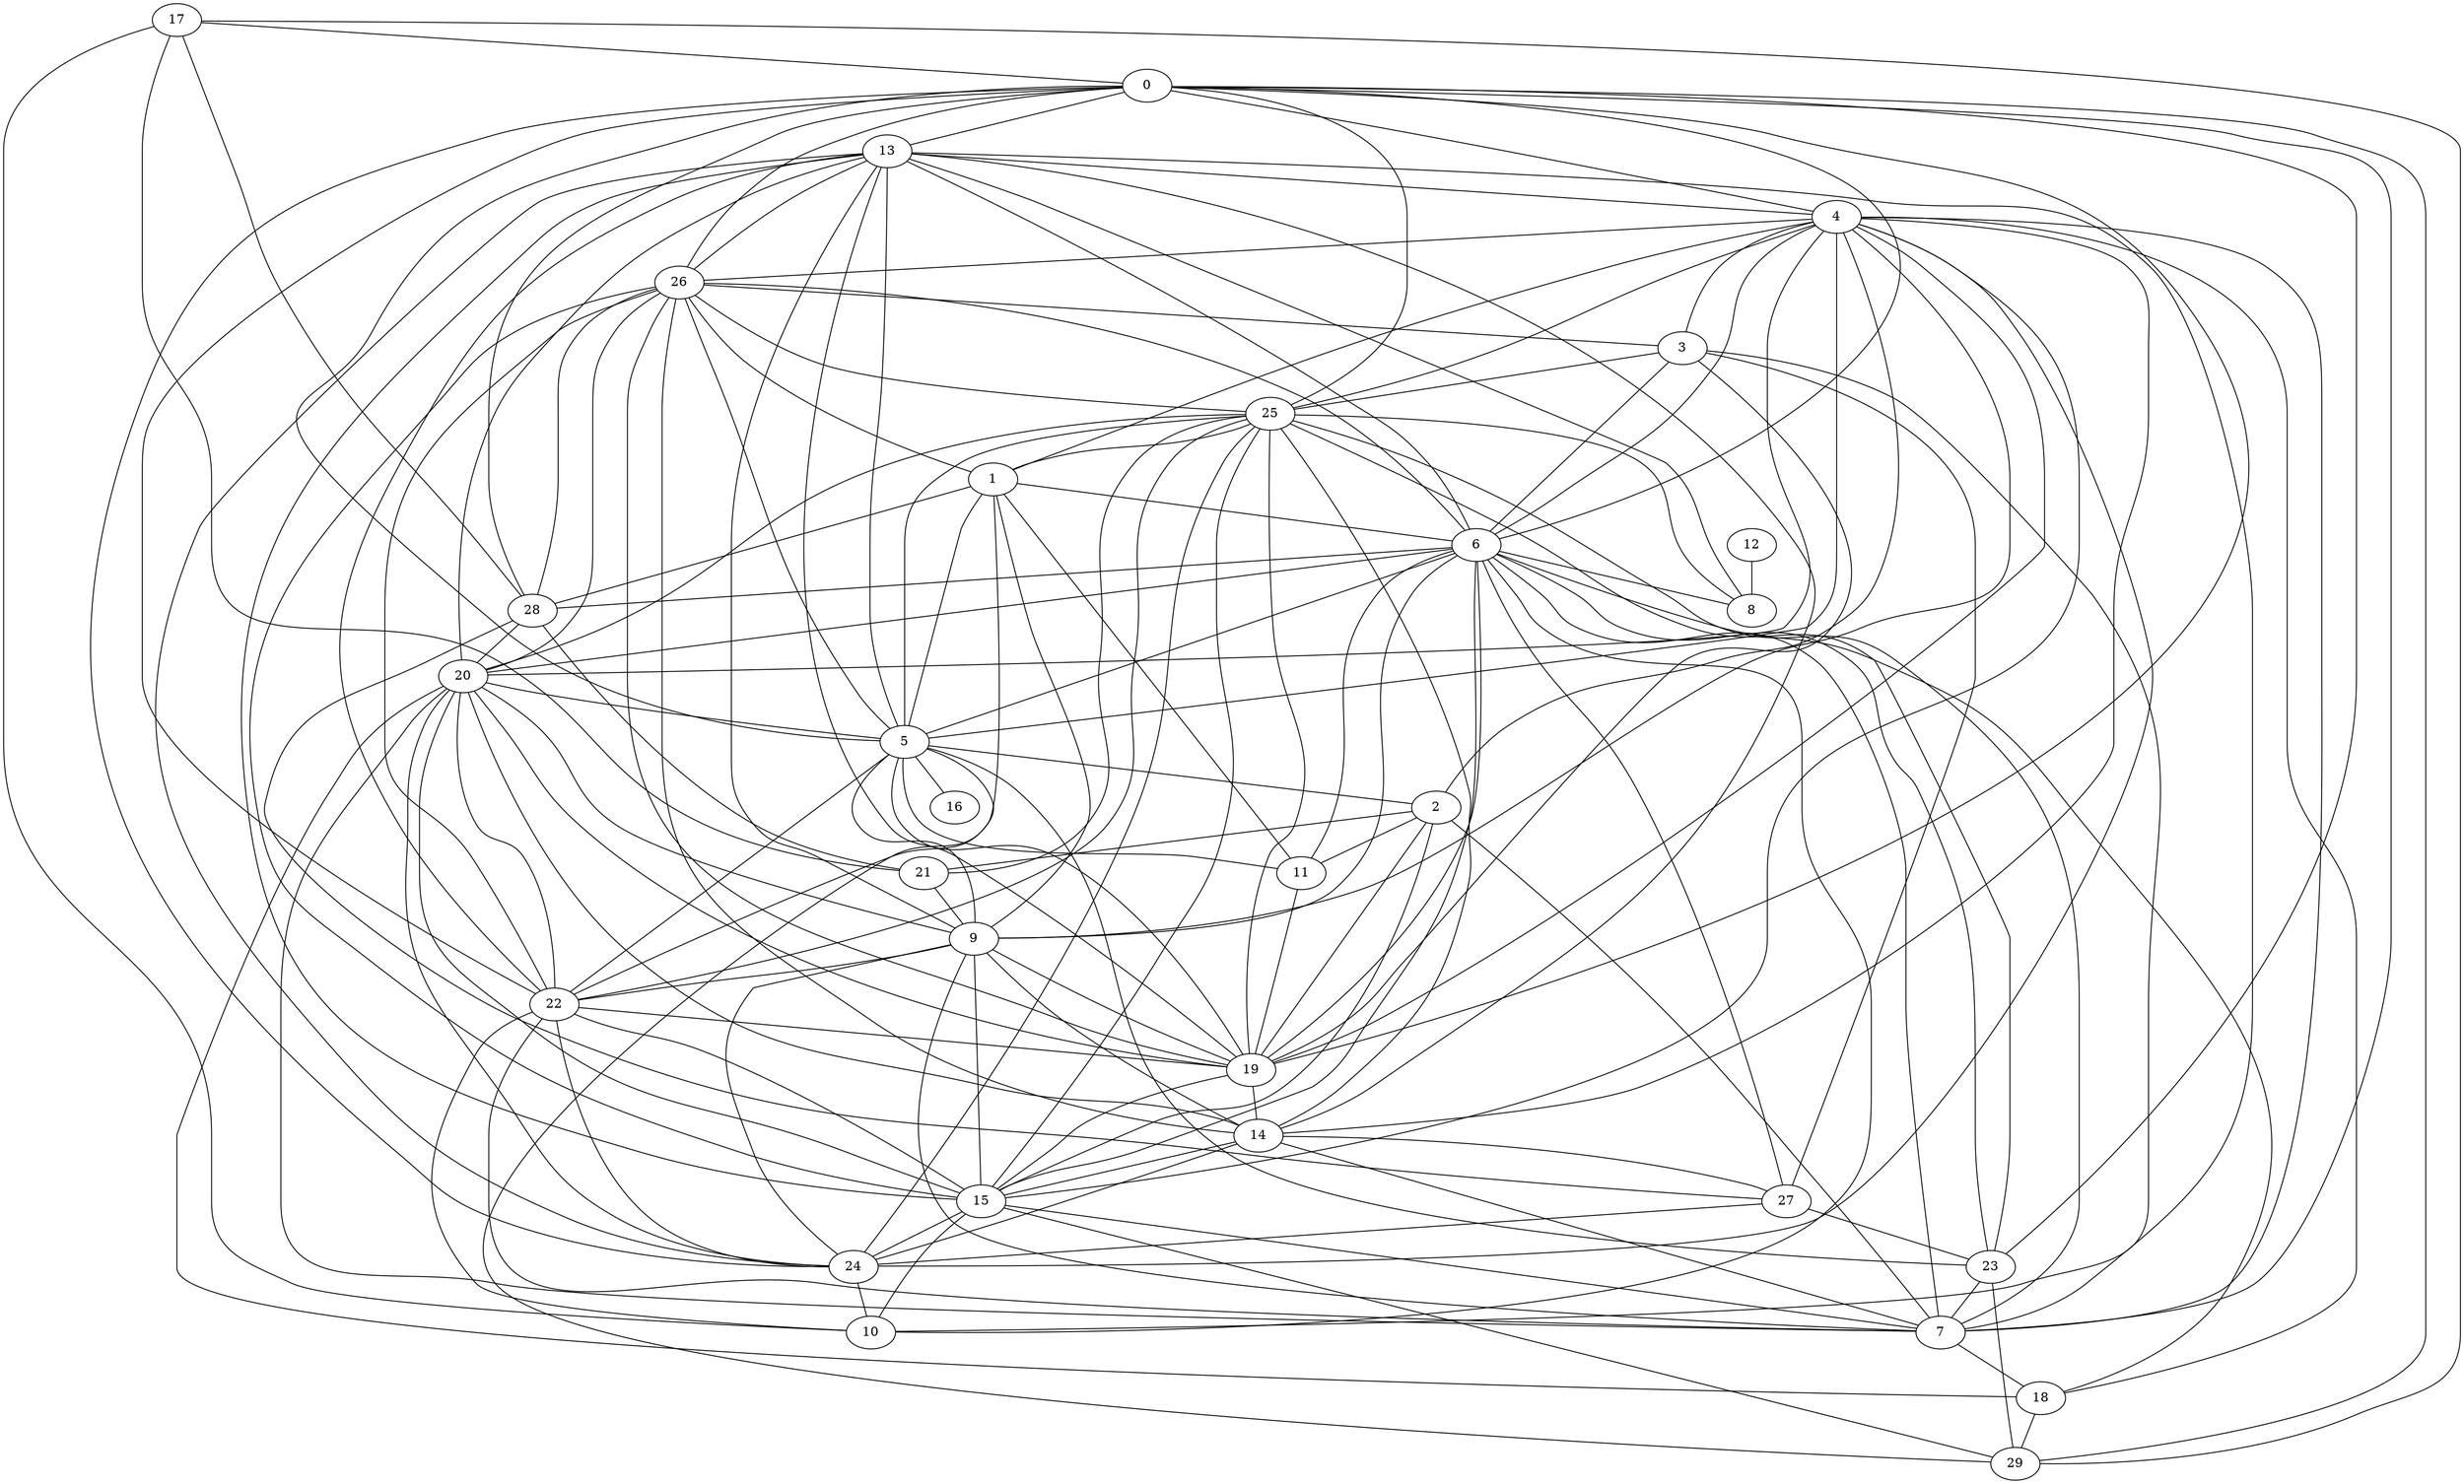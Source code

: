 graph G {
0;
1;
2;
3;
4;
5;
6;
7;
8;
9;
10;
11;
12;
13;
14;
15;
16;
17;
18;
19;
20;
21;
22;
23;
24;
25;
26;
27;
28;
29;
12--8 ;
4--15 ;
22--25 ;
1--22 ;
19--9 ;
5--11 ;
22--10 ;
1--6 ;
24--9 ;
22--19 ;
17--0 ;
3--19 ;
26--3 ;
1--9 ;
8--13 ;
27--23 ;
20--19 ;
17--21 ;
7--0 ;
28--27 ;
5--23 ;
18--4 ;
2--4 ;
13--7 ;
1--11 ;
28--20 ;
3--25 ;
27--3 ;
2--7 ;
25--8 ;
9--15 ;
10--15 ;
20--18 ;
10--6 ;
6--3 ;
5--16 ;
17--28 ;
9--6 ;
17--29 ;
20--25 ;
4--5 ;
24--10 ;
17--10 ;
28--21 ;
5--13 ;
3--4 ;
22--26 ;
6--8 ;
21--25 ;
15--2 ;
11--19 ;
2--19 ;
2--11 ;
0--19 ;
6--7 ;
3--10 ;
20--24 ;
5--2 ;
4--7 ;
5--19 ;
11--6 ;
0--29 ;
4--9 ;
23--0 ;
13--14 ;
2--21 ;
15--7 ;
6--0 ;
7--18 ;
21--9 ;
0--24 ;
6--27 ;
20--22 ;
24--22 ;
1--28 ;
1--26 ;
18--29 ;
13--24 ;
9--5 ;
14--15 ;
22--7 ;
26--6 ;
23--25 ;
19--4 ;
0--28 ;
6--18 ;
15--29 ;
26--28 ;
6--19 ;
6--28 ;
29--5 ;
5--1 ;
20--7 ;
22--5 ;
6--23 ;
4--26 ;
23--29 ;
9--20 ;
0--26 ;
14--7 ;
5--0 ;
25--14 ;
25--15 ;
22--15 ;
9--7 ;
13--15 ;
14--27 ;
24--4 ;
27--24 ;
25--1 ;
14--9 ;
19--14 ;
26--5 ;
26--19 ;
9--22 ;
22--13 ;
5--25 ;
23--7 ;
4--0 ;
22--0 ;
14--4 ;
20--13 ;
6--20 ;
6--13 ;
0--25 ;
24--25 ;
13--9 ;
19--15 ;
4--6 ;
20--5 ;
5--6 ;
26--15 ;
4--25 ;
7--25 ;
13--4 ;
20--14 ;
25--19 ;
0--13 ;
4--1 ;
26--20 ;
26--25 ;
19--13 ;
26--14 ;
4--20 ;
6--15 ;
14--24 ;
26--13 ;
20--15 ;
15--24 ;
}
